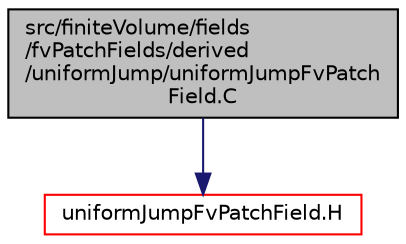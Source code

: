 digraph "src/finiteVolume/fields/fvPatchFields/derived/uniformJump/uniformJumpFvPatchField.C"
{
  bgcolor="transparent";
  edge [fontname="Helvetica",fontsize="10",labelfontname="Helvetica",labelfontsize="10"];
  node [fontname="Helvetica",fontsize="10",shape=record];
  Node0 [label="src/finiteVolume/fields\l/fvPatchFields/derived\l/uniformJump/uniformJumpFvPatch\lField.C",height=0.2,width=0.4,color="black", fillcolor="grey75", style="filled", fontcolor="black"];
  Node0 -> Node1 [color="midnightblue",fontsize="10",style="solid",fontname="Helvetica"];
  Node1 [label="uniformJumpFvPatchField.H",height=0.2,width=0.4,color="red",URL="$a02549.html"];
}
